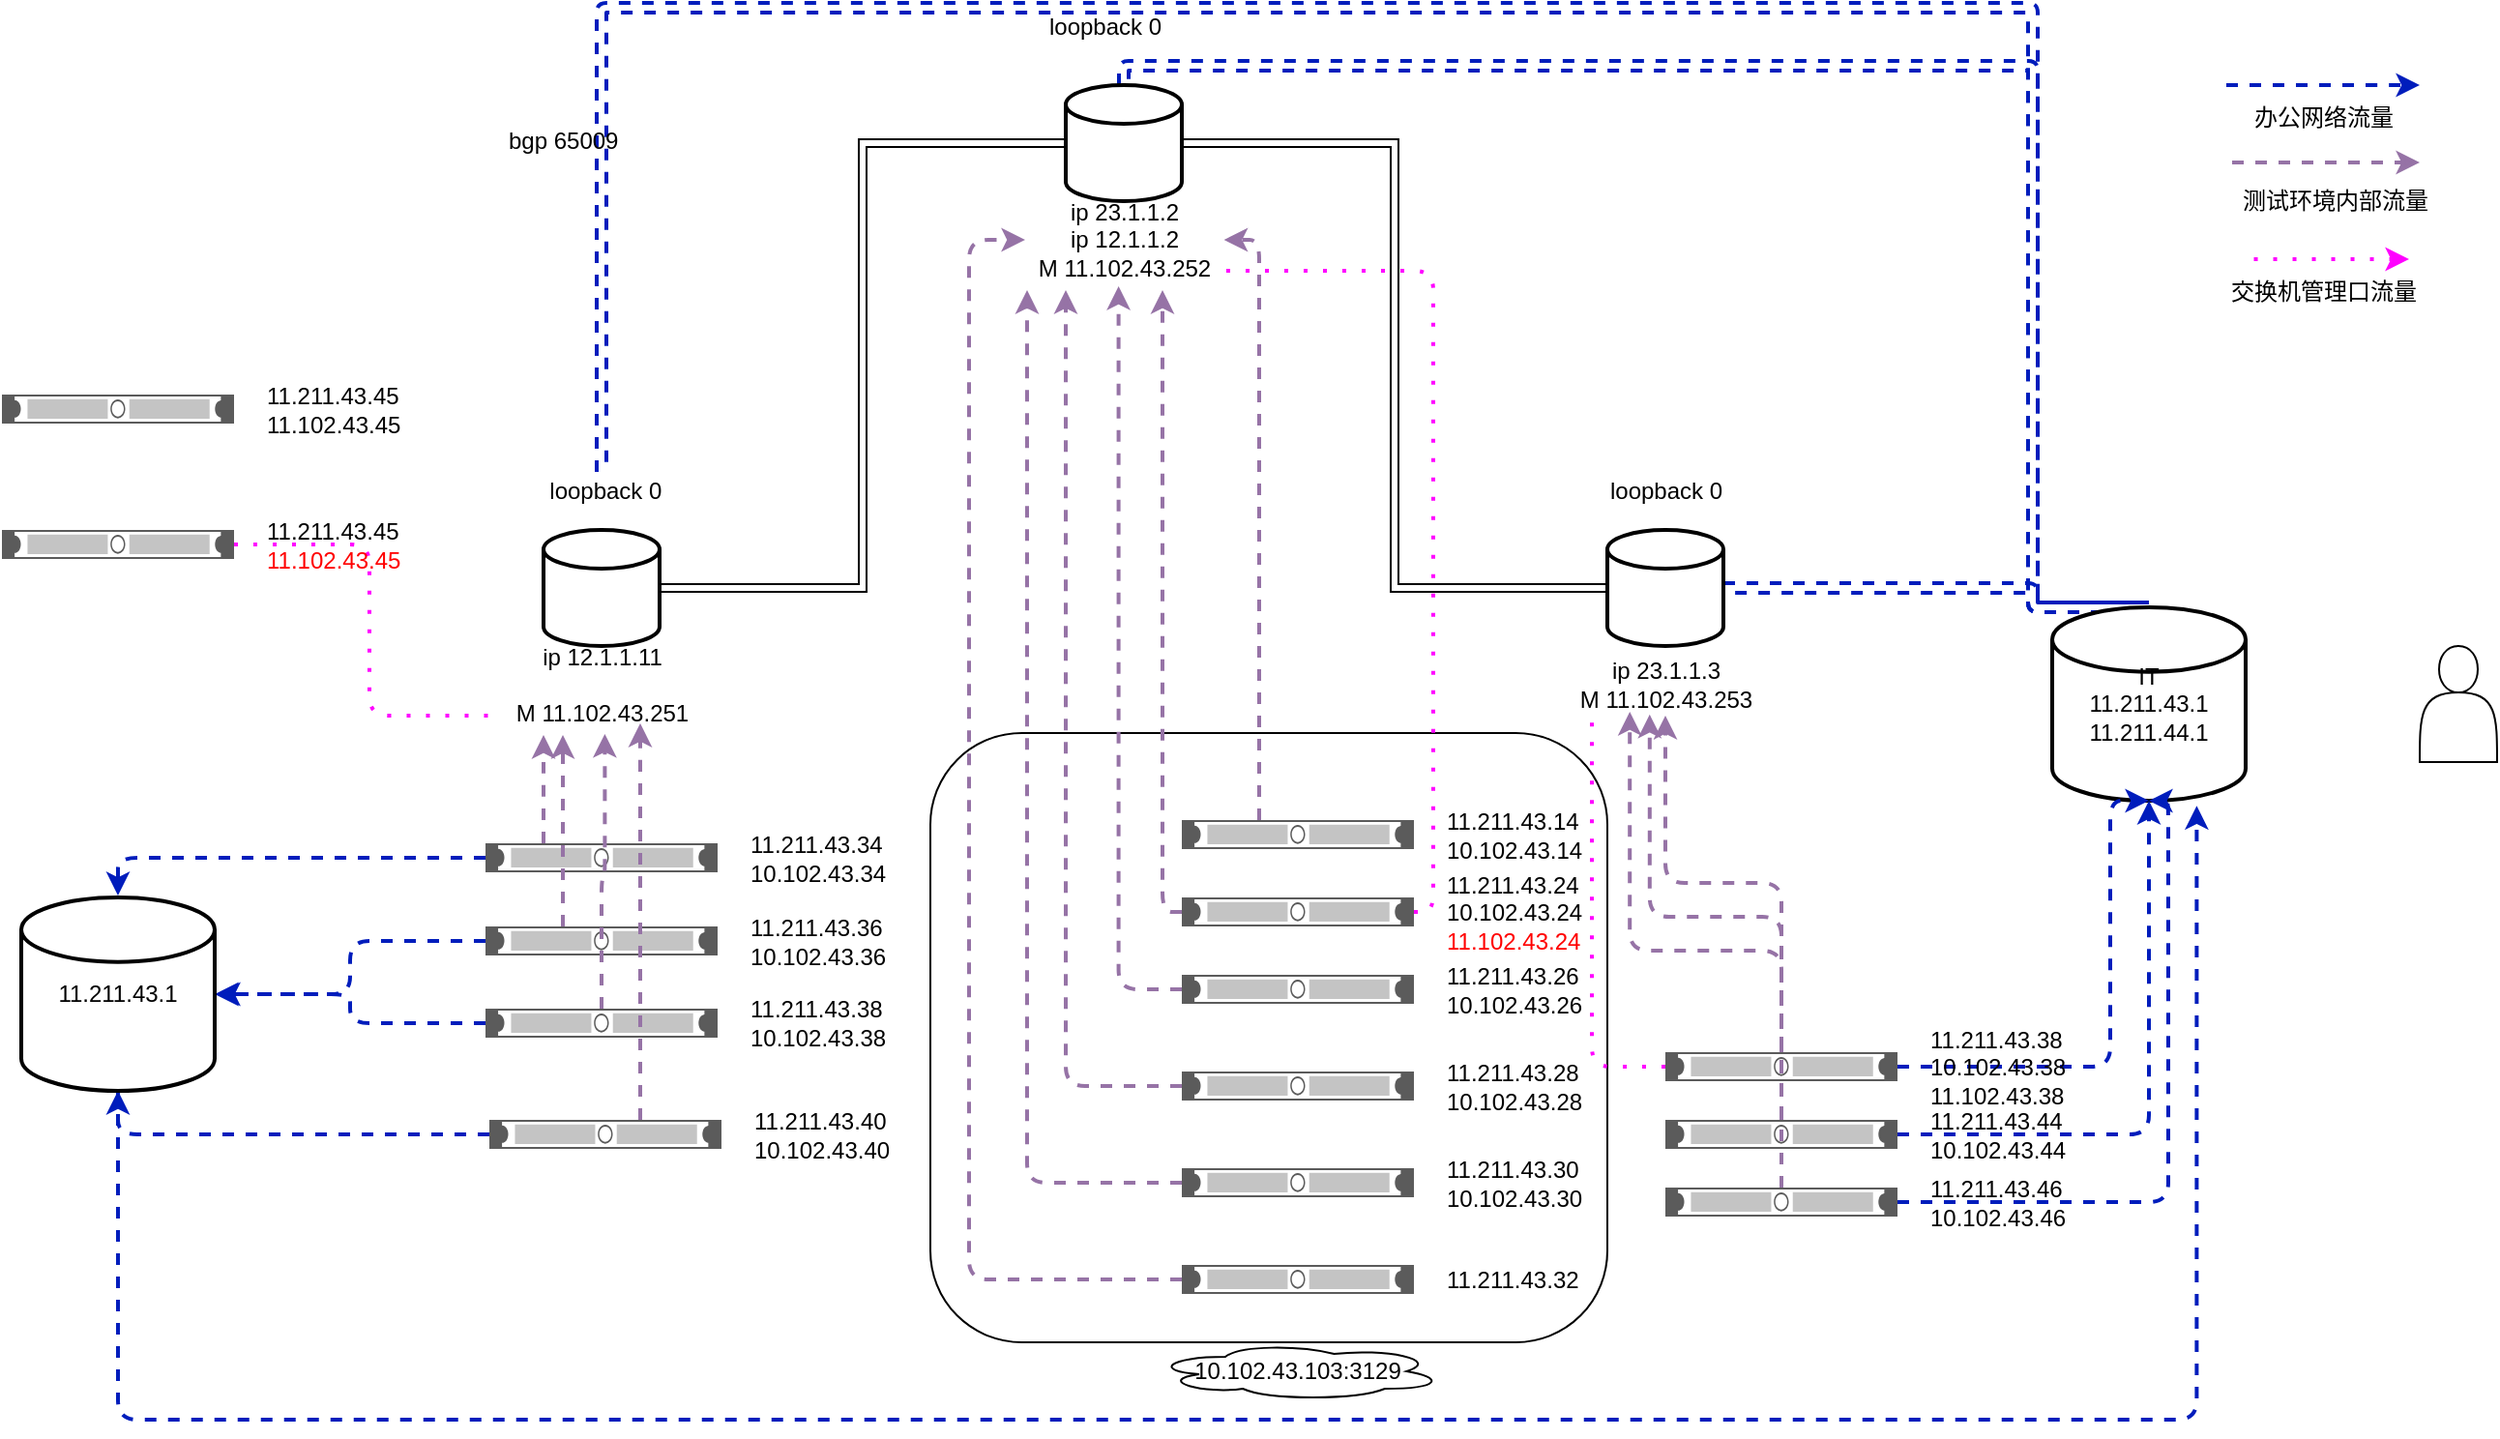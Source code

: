 <mxfile version="21.3.5" type="github">
  <diagram name="第 1 页" id="9aHCCp_8_DTQEIs7cipp">
    <mxGraphModel dx="1838" dy="667" grid="1" gridSize="10" guides="1" tooltips="1" connect="1" arrows="1" fold="1" page="1" pageScale="1" pageWidth="827" pageHeight="1169" math="0" shadow="0">
      <root>
        <mxCell id="0" />
        <mxCell id="1" parent="0" />
        <mxCell id="emvowC-408V03s_C5jAY-67" value="Event&#xa;Sub-Process" style="shape=ext;rounded=1;html=1;whiteSpace=wrap;textOpacity=0;labelBackgroundColor=none;fillColor=none;" vertex="1" parent="1">
          <mxGeometry x="60" y="415" width="350" height="315" as="geometry" />
        </mxCell>
        <mxCell id="emvowC-408V03s_C5jAY-68" style="edgeStyle=orthogonalEdgeStyle;orthogonalLoop=1;jettySize=auto;html=1;entryX=1.01;entryY=0.82;entryDx=0;entryDy=0;entryPerimeter=0;rounded=1;dashed=1;dashPattern=1 4;strokeWidth=2;startArrow=none;startFill=0;endArrow=none;endFill=0;strokeColor=#FF00FF;" edge="1" parent="1" source="emvowC-408V03s_C5jAY-87" target="emvowC-408V03s_C5jAY-80">
          <mxGeometry relative="1" as="geometry">
            <Array as="points">
              <mxPoint x="320" y="508" />
              <mxPoint x="320" y="176" />
            </Array>
          </mxGeometry>
        </mxCell>
        <mxCell id="emvowC-408V03s_C5jAY-69" style="edgeStyle=orthogonalEdgeStyle;rounded=1;orthogonalLoop=1;jettySize=auto;html=1;entryX=0.5;entryY=0;entryDx=0;entryDy=0;entryPerimeter=0;dashed=1;targetPerimeterSpacing=1;strokeWidth=2;fillColor=#0050ef;strokeColor=#001DBC;shape=link;" edge="1" parent="1" source="emvowC-408V03s_C5jAY-70" target="emvowC-408V03s_C5jAY-96">
          <mxGeometry relative="1" as="geometry">
            <Array as="points">
              <mxPoint x="160" y="70" />
              <mxPoint x="630" y="70" />
            </Array>
          </mxGeometry>
        </mxCell>
        <mxCell id="emvowC-408V03s_C5jAY-70" value="" style="strokeWidth=2;html=1;shape=mxgraph.flowchart.database;whiteSpace=wrap;" vertex="1" parent="1">
          <mxGeometry x="130" y="80" width="60" height="60" as="geometry" />
        </mxCell>
        <mxCell id="emvowC-408V03s_C5jAY-71" style="edgeStyle=orthogonalEdgeStyle;rounded=0;orthogonalLoop=1;jettySize=auto;html=1;entryX=1;entryY=0.5;entryDx=0;entryDy=0;entryPerimeter=0;shape=link;" edge="1" parent="1" source="emvowC-408V03s_C5jAY-73" target="emvowC-408V03s_C5jAY-70">
          <mxGeometry relative="1" as="geometry" />
        </mxCell>
        <mxCell id="emvowC-408V03s_C5jAY-72" style="edgeStyle=orthogonalEdgeStyle;rounded=1;orthogonalLoop=1;jettySize=auto;html=1;entryX=0.5;entryY=0;entryDx=0;entryDy=0;entryPerimeter=0;dashed=1;targetPerimeterSpacing=1;strokeWidth=2;fillColor=#0050ef;strokeColor=#001DBC;shape=link;" edge="1" parent="1" source="emvowC-408V03s_C5jAY-73" target="emvowC-408V03s_C5jAY-96">
          <mxGeometry relative="1" as="geometry">
            <Array as="points">
              <mxPoint x="630" y="340" />
            </Array>
          </mxGeometry>
        </mxCell>
        <mxCell id="emvowC-408V03s_C5jAY-73" value="" style="strokeWidth=2;html=1;shape=mxgraph.flowchart.database;whiteSpace=wrap;" vertex="1" parent="1">
          <mxGeometry x="410" y="310" width="60" height="60" as="geometry" />
        </mxCell>
        <mxCell id="emvowC-408V03s_C5jAY-74" style="edgeStyle=orthogonalEdgeStyle;rounded=0;orthogonalLoop=1;jettySize=auto;html=1;entryX=0;entryY=0.5;entryDx=0;entryDy=0;entryPerimeter=0;shape=link;" edge="1" parent="1" source="emvowC-408V03s_C5jAY-75" target="emvowC-408V03s_C5jAY-70">
          <mxGeometry relative="1" as="geometry" />
        </mxCell>
        <mxCell id="emvowC-408V03s_C5jAY-75" value="" style="strokeWidth=2;html=1;shape=mxgraph.flowchart.database;whiteSpace=wrap;" vertex="1" parent="1">
          <mxGeometry x="-140" y="310" width="60" height="60" as="geometry" />
        </mxCell>
        <mxCell id="emvowC-408V03s_C5jAY-76" style="edgeStyle=orthogonalEdgeStyle;rounded=1;orthogonalLoop=1;jettySize=auto;html=1;entryX=0.5;entryY=0;entryDx=0;entryDy=0;entryPerimeter=0;dashed=1;targetPerimeterSpacing=1;strokeWidth=2;fillColor=#0050ef;strokeColor=#001DBC;shape=link;" edge="1" parent="1" source="emvowC-408V03s_C5jAY-77" target="emvowC-408V03s_C5jAY-96">
          <mxGeometry relative="1" as="geometry">
            <Array as="points">
              <mxPoint x="-110" y="40" />
              <mxPoint x="630" y="40" />
            </Array>
          </mxGeometry>
        </mxCell>
        <mxCell id="emvowC-408V03s_C5jAY-77" value="&amp;nbsp;loopback 0" style="text;html=1;align=center;verticalAlign=middle;resizable=0;points=[];autosize=1;" vertex="1" parent="1">
          <mxGeometry x="-150" y="280" width="80" height="20" as="geometry" />
        </mxCell>
        <mxCell id="emvowC-408V03s_C5jAY-78" value="loopback 0" style="text;html=1;align=center;verticalAlign=middle;resizable=0;points=[];autosize=1;" vertex="1" parent="1">
          <mxGeometry x="115" y="40" width="70" height="20" as="geometry" />
        </mxCell>
        <mxCell id="emvowC-408V03s_C5jAY-79" value="loopback 0" style="text;html=1;align=center;verticalAlign=middle;resizable=0;points=[];autosize=1;" vertex="1" parent="1">
          <mxGeometry x="405" y="280" width="70" height="20" as="geometry" />
        </mxCell>
        <mxCell id="emvowC-408V03s_C5jAY-80" value="ip&amp;nbsp;23.1.1.2&lt;br&gt;ip 12.1.1.2&lt;br&gt;M&amp;nbsp;11.102.43.252" style="text;html=1;align=center;verticalAlign=middle;resizable=0;points=[];autosize=1;" vertex="1" parent="1">
          <mxGeometry x="110" y="135" width="100" height="50" as="geometry" />
        </mxCell>
        <mxCell id="emvowC-408V03s_C5jAY-81" value="ip&amp;nbsp;23.1.1.3&lt;br&gt;M&amp;nbsp;11.102.43.253" style="text;html=1;align=center;verticalAlign=middle;resizable=0;points=[];autosize=1;" vertex="1" parent="1">
          <mxGeometry x="390" y="375" width="100" height="30" as="geometry" />
        </mxCell>
        <mxCell id="emvowC-408V03s_C5jAY-82" value="ip 12.1.1.11&lt;br&gt;&lt;br&gt;M&amp;nbsp;11.102.43.251" style="text;html=1;align=center;verticalAlign=middle;resizable=0;points=[];autosize=1;" vertex="1" parent="1">
          <mxGeometry x="-160" y="365" width="100" height="50" as="geometry" />
        </mxCell>
        <mxCell id="emvowC-408V03s_C5jAY-83" value="bgp 65009" style="text;html=1;" vertex="1" parent="1">
          <mxGeometry x="-160" y="95" width="80" height="30" as="geometry" />
        </mxCell>
        <mxCell id="emvowC-408V03s_C5jAY-84" style="edgeStyle=orthogonalEdgeStyle;rounded=1;orthogonalLoop=1;jettySize=auto;html=1;entryX=1.018;entryY=0.5;entryDx=0;entryDy=0;entryPerimeter=0;fillColor=#e1d5e7;strokeColor=#9673a6;strokeWidth=2;dashed=1;targetPerimeterSpacing=1;" edge="1" parent="1" source="emvowC-408V03s_C5jAY-85" target="emvowC-408V03s_C5jAY-80">
          <mxGeometry relative="1" as="geometry">
            <mxPoint x="160" y="190" as="targetPoint" />
            <Array as="points">
              <mxPoint x="230" y="160" />
            </Array>
          </mxGeometry>
        </mxCell>
        <mxCell id="emvowC-408V03s_C5jAY-85" value="11.211.43.14&lt;br&gt;10.102.43.14" style="strokeColor=#666666;html=1;labelPosition=right;align=left;spacingLeft=15;shadow=0;dashed=0;outlineConnect=0;shape=mxgraph.rack.general.1u_rack_server;" vertex="1" parent="1">
          <mxGeometry x="190" y="460" width="120" height="15" as="geometry" />
        </mxCell>
        <mxCell id="emvowC-408V03s_C5jAY-86" style="edgeStyle=orthogonalEdgeStyle;rounded=1;orthogonalLoop=1;jettySize=auto;html=1;fillColor=#e1d5e7;strokeColor=#9673a6;strokeWidth=2;dashed=1;targetPerimeterSpacing=1;" edge="1" parent="1" source="emvowC-408V03s_C5jAY-87" target="emvowC-408V03s_C5jAY-80">
          <mxGeometry relative="1" as="geometry">
            <Array as="points">
              <mxPoint x="180" y="508" />
            </Array>
          </mxGeometry>
        </mxCell>
        <mxCell id="emvowC-408V03s_C5jAY-87" value="11.211.43.24&lt;br&gt;10.102.43.24&lt;br&gt;&lt;font color=&quot;#ff0000&quot;&gt;11.102.43.24&lt;/font&gt;" style="strokeColor=#666666;html=1;labelPosition=right;align=left;spacingLeft=15;shadow=0;dashed=0;outlineConnect=0;shape=mxgraph.rack.general.1u_rack_server;" vertex="1" parent="1">
          <mxGeometry x="190" y="500" width="120" height="15" as="geometry" />
        </mxCell>
        <mxCell id="emvowC-408V03s_C5jAY-88" style="edgeStyle=orthogonalEdgeStyle;rounded=1;orthogonalLoop=1;jettySize=auto;html=1;entryX=0.473;entryY=0.98;entryDx=0;entryDy=0;entryPerimeter=0;fillColor=#e1d5e7;strokeColor=#9673a6;strokeWidth=2;dashed=1;targetPerimeterSpacing=1;" edge="1" parent="1" source="emvowC-408V03s_C5jAY-89" target="emvowC-408V03s_C5jAY-80">
          <mxGeometry relative="1" as="geometry">
            <Array as="points">
              <mxPoint x="157" y="548" />
            </Array>
          </mxGeometry>
        </mxCell>
        <mxCell id="emvowC-408V03s_C5jAY-89" value="11.211.43.26&lt;br&gt;10.102.43.26" style="strokeColor=#666666;html=1;labelPosition=right;align=left;spacingLeft=15;shadow=0;dashed=0;outlineConnect=0;shape=mxgraph.rack.general.1u_rack_server;" vertex="1" parent="1">
          <mxGeometry x="190" y="540" width="120" height="15" as="geometry" />
        </mxCell>
        <mxCell id="emvowC-408V03s_C5jAY-90" style="edgeStyle=orthogonalEdgeStyle;rounded=1;orthogonalLoop=1;jettySize=auto;html=1;fillColor=#e1d5e7;strokeColor=#9673a6;strokeWidth=2;dashed=1;targetPerimeterSpacing=1;" edge="1" parent="1" source="emvowC-408V03s_C5jAY-91" target="emvowC-408V03s_C5jAY-80">
          <mxGeometry relative="1" as="geometry">
            <Array as="points">
              <mxPoint x="130" y="598" />
            </Array>
          </mxGeometry>
        </mxCell>
        <mxCell id="emvowC-408V03s_C5jAY-91" value="11.211.43.28&lt;br&gt;10.102.43.28" style="strokeColor=#666666;html=1;labelPosition=right;align=left;spacingLeft=15;shadow=0;dashed=0;outlineConnect=0;shape=mxgraph.rack.general.1u_rack_server;" vertex="1" parent="1">
          <mxGeometry x="190" y="590" width="120" height="15" as="geometry" />
        </mxCell>
        <mxCell id="emvowC-408V03s_C5jAY-92" style="edgeStyle=orthogonalEdgeStyle;rounded=1;orthogonalLoop=1;jettySize=auto;html=1;fillColor=#e1d5e7;strokeColor=#9673a6;strokeWidth=2;dashed=1;targetPerimeterSpacing=1;" edge="1" parent="1" source="emvowC-408V03s_C5jAY-93" target="emvowC-408V03s_C5jAY-80">
          <mxGeometry relative="1" as="geometry">
            <Array as="points">
              <mxPoint x="110" y="648" />
            </Array>
          </mxGeometry>
        </mxCell>
        <mxCell id="emvowC-408V03s_C5jAY-93" value="11.211.43.30&lt;br&gt;10.102.43.30" style="strokeColor=#666666;html=1;labelPosition=right;align=left;spacingLeft=15;shadow=0;dashed=0;outlineConnect=0;shape=mxgraph.rack.general.1u_rack_server;" vertex="1" parent="1">
          <mxGeometry x="190" y="640" width="120" height="15" as="geometry" />
        </mxCell>
        <mxCell id="emvowC-408V03s_C5jAY-94" style="edgeStyle=orthogonalEdgeStyle;rounded=1;orthogonalLoop=1;jettySize=auto;html=1;fillColor=#e1d5e7;strokeColor=#9673a6;strokeWidth=2;dashed=1;targetPerimeterSpacing=1;" edge="1" parent="1" source="emvowC-408V03s_C5jAY-95" target="emvowC-408V03s_C5jAY-80">
          <mxGeometry relative="1" as="geometry">
            <Array as="points">
              <mxPoint x="80" y="698" />
              <mxPoint x="80" y="160" />
            </Array>
          </mxGeometry>
        </mxCell>
        <mxCell id="emvowC-408V03s_C5jAY-95" value="11.211.43.32" style="strokeColor=#666666;html=1;labelPosition=right;align=left;spacingLeft=15;shadow=0;dashed=0;outlineConnect=0;shape=mxgraph.rack.general.1u_rack_server;" vertex="1" parent="1">
          <mxGeometry x="190" y="690" width="120" height="15" as="geometry" />
        </mxCell>
        <mxCell id="emvowC-408V03s_C5jAY-96" value="IT&lt;br&gt;11.211.43.1&lt;br&gt;11.211.44.1" style="strokeWidth=2;html=1;shape=mxgraph.flowchart.database;whiteSpace=wrap;" vertex="1" parent="1">
          <mxGeometry x="640" y="350" width="100" height="100" as="geometry" />
        </mxCell>
        <mxCell id="emvowC-408V03s_C5jAY-97" value="" style="shape=actor;whiteSpace=wrap;html=1;" vertex="1" parent="1">
          <mxGeometry x="830" y="370" width="40" height="60" as="geometry" />
        </mxCell>
        <mxCell id="emvowC-408V03s_C5jAY-98" style="edgeStyle=orthogonalEdgeStyle;rounded=1;orthogonalLoop=1;jettySize=auto;html=1;fillColor=#0050ef;strokeColor=#001DBC;dashed=1;strokeWidth=2;targetPerimeterSpacing=1;" edge="1" parent="1" source="emvowC-408V03s_C5jAY-100" target="emvowC-408V03s_C5jAY-121">
          <mxGeometry relative="1" as="geometry" />
        </mxCell>
        <mxCell id="emvowC-408V03s_C5jAY-99" style="edgeStyle=orthogonalEdgeStyle;rounded=1;orthogonalLoop=1;jettySize=auto;html=1;fillColor=#e1d5e7;strokeColor=#9673a6;dashed=1;strokeWidth=2;targetPerimeterSpacing=1;" edge="1" parent="1" source="emvowC-408V03s_C5jAY-100" target="emvowC-408V03s_C5jAY-82">
          <mxGeometry relative="1" as="geometry">
            <Array as="points">
              <mxPoint x="-140" y="440" />
              <mxPoint x="-140" y="440" />
            </Array>
          </mxGeometry>
        </mxCell>
        <mxCell id="emvowC-408V03s_C5jAY-100" value="11.211.43.34&lt;br&gt;10.102.43.34" style="strokeColor=#666666;html=1;labelPosition=right;align=left;spacingLeft=15;shadow=0;dashed=0;outlineConnect=0;shape=mxgraph.rack.general.1u_rack_server;" vertex="1" parent="1">
          <mxGeometry x="-170" y="472" width="120" height="15" as="geometry" />
        </mxCell>
        <mxCell id="emvowC-408V03s_C5jAY-101" style="edgeStyle=orthogonalEdgeStyle;rounded=1;orthogonalLoop=1;jettySize=auto;html=1;fillColor=#0050ef;strokeColor=#001DBC;dashed=1;strokeWidth=2;targetPerimeterSpacing=1;" edge="1" parent="1" source="emvowC-408V03s_C5jAY-104">
          <mxGeometry relative="1" as="geometry">
            <mxPoint x="690" y="450" as="targetPoint" />
            <Array as="points">
              <mxPoint x="670" y="588" />
              <mxPoint x="670" y="450" />
            </Array>
          </mxGeometry>
        </mxCell>
        <mxCell id="emvowC-408V03s_C5jAY-102" style="edgeStyle=orthogonalEdgeStyle;rounded=1;orthogonalLoop=1;jettySize=auto;html=1;dashed=1;strokeColor=#9673a6;strokeWidth=2;fillColor=#e1d5e7;targetPerimeterSpacing=1;" edge="1" parent="1" source="emvowC-408V03s_C5jAY-104" target="emvowC-408V03s_C5jAY-81">
          <mxGeometry relative="1" as="geometry" />
        </mxCell>
        <mxCell id="emvowC-408V03s_C5jAY-103" style="edgeStyle=orthogonalEdgeStyle;orthogonalLoop=1;jettySize=auto;html=1;entryX=0.12;entryY=1.1;entryDx=0;entryDy=0;entryPerimeter=0;rounded=1;dashed=1;dashPattern=1 4;strokeWidth=2;startArrow=none;startFill=0;endArrow=none;endFill=0;strokeColor=#FF00FF;" edge="1" parent="1" source="emvowC-408V03s_C5jAY-104" target="emvowC-408V03s_C5jAY-81">
          <mxGeometry relative="1" as="geometry">
            <Array as="points">
              <mxPoint x="402" y="588" />
            </Array>
          </mxGeometry>
        </mxCell>
        <mxCell id="emvowC-408V03s_C5jAY-104" value="11.211.43.38&lt;br&gt;10.102.43.38&lt;br&gt;11.102.43.38" style="strokeColor=#666666;html=1;labelPosition=right;align=left;spacingLeft=15;shadow=0;dashed=0;outlineConnect=0;shape=mxgraph.rack.general.1u_rack_server;" vertex="1" parent="1">
          <mxGeometry x="440" y="580" width="120" height="15" as="geometry" />
        </mxCell>
        <mxCell id="emvowC-408V03s_C5jAY-105" style="edgeStyle=orthogonalEdgeStyle;rounded=1;orthogonalLoop=1;jettySize=auto;html=1;fillColor=#0050ef;strokeColor=#001DBC;dashed=1;strokeWidth=2;targetPerimeterSpacing=1;" edge="1" parent="1" source="emvowC-408V03s_C5jAY-107" target="emvowC-408V03s_C5jAY-121">
          <mxGeometry relative="1" as="geometry" />
        </mxCell>
        <mxCell id="emvowC-408V03s_C5jAY-106" style="edgeStyle=orthogonalEdgeStyle;rounded=1;orthogonalLoop=1;jettySize=auto;html=1;fillColor=#e1d5e7;strokeColor=#9673a6;dashed=1;strokeWidth=2;targetPerimeterSpacing=1;" edge="1" parent="1" source="emvowC-408V03s_C5jAY-107" target="emvowC-408V03s_C5jAY-82">
          <mxGeometry relative="1" as="geometry">
            <Array as="points">
              <mxPoint x="-130" y="460" />
              <mxPoint x="-130" y="460" />
            </Array>
          </mxGeometry>
        </mxCell>
        <mxCell id="emvowC-408V03s_C5jAY-107" value="11.211.43.36&lt;br&gt;10.102.43.36" style="strokeColor=#666666;html=1;labelPosition=right;align=left;spacingLeft=15;shadow=0;dashed=0;outlineConnect=0;shape=mxgraph.rack.general.1u_rack_server;" vertex="1" parent="1">
          <mxGeometry x="-170" y="515" width="120" height="15" as="geometry" />
        </mxCell>
        <mxCell id="emvowC-408V03s_C5jAY-108" style="edgeStyle=orthogonalEdgeStyle;rounded=1;orthogonalLoop=1;jettySize=auto;html=1;entryX=1;entryY=0.5;entryDx=0;entryDy=0;entryPerimeter=0;fillColor=#0050ef;strokeColor=#001DBC;dashed=1;strokeWidth=2;targetPerimeterSpacing=1;" edge="1" parent="1" source="emvowC-408V03s_C5jAY-110" target="emvowC-408V03s_C5jAY-121">
          <mxGeometry relative="1" as="geometry" />
        </mxCell>
        <mxCell id="emvowC-408V03s_C5jAY-109" style="edgeStyle=orthogonalEdgeStyle;rounded=1;orthogonalLoop=1;jettySize=auto;html=1;entryX=0.517;entryY=1.009;entryDx=0;entryDy=0;entryPerimeter=0;fillColor=#e1d5e7;strokeColor=#9673a6;dashed=1;strokeWidth=2;targetPerimeterSpacing=1;" edge="1" parent="1" source="emvowC-408V03s_C5jAY-110" target="emvowC-408V03s_C5jAY-82">
          <mxGeometry relative="1" as="geometry">
            <Array as="points">
              <mxPoint x="-110" y="490" />
              <mxPoint x="-108" y="490" />
            </Array>
          </mxGeometry>
        </mxCell>
        <mxCell id="emvowC-408V03s_C5jAY-110" value="11.211.43.38&lt;br&gt;10.102.43.38" style="strokeColor=#666666;html=1;labelPosition=right;align=left;spacingLeft=15;shadow=0;dashed=0;outlineConnect=0;shape=mxgraph.rack.general.1u_rack_server;" vertex="1" parent="1">
          <mxGeometry x="-170" y="557.5" width="120" height="15" as="geometry" />
        </mxCell>
        <mxCell id="emvowC-408V03s_C5jAY-111" style="edgeStyle=orthogonalEdgeStyle;rounded=1;orthogonalLoop=1;jettySize=auto;html=1;entryX=0.5;entryY=1;entryDx=0;entryDy=0;entryPerimeter=0;fillColor=#0050ef;strokeColor=#001DBC;dashed=1;strokeWidth=2;targetPerimeterSpacing=1;" edge="1" parent="1" source="emvowC-408V03s_C5jAY-113" target="emvowC-408V03s_C5jAY-121">
          <mxGeometry relative="1" as="geometry" />
        </mxCell>
        <mxCell id="emvowC-408V03s_C5jAY-112" style="edgeStyle=orthogonalEdgeStyle;rounded=1;orthogonalLoop=1;jettySize=auto;html=1;fillColor=#e1d5e7;strokeColor=#9673a6;dashed=1;strokeWidth=2;targetPerimeterSpacing=1;" edge="1" parent="1" source="emvowC-408V03s_C5jAY-113">
          <mxGeometry relative="1" as="geometry">
            <mxPoint x="-90" y="410" as="targetPoint" />
            <Array as="points">
              <mxPoint x="-90" y="420" />
            </Array>
          </mxGeometry>
        </mxCell>
        <mxCell id="emvowC-408V03s_C5jAY-113" value="11.211.43.40&lt;br&gt;10.102.43.40" style="strokeColor=#666666;html=1;labelPosition=right;align=left;spacingLeft=15;shadow=0;dashed=0;outlineConnect=0;shape=mxgraph.rack.general.1u_rack_server;" vertex="1" parent="1">
          <mxGeometry x="-168" y="615" width="120" height="15" as="geometry" />
        </mxCell>
        <mxCell id="emvowC-408V03s_C5jAY-114" style="edgeStyle=orthogonalEdgeStyle;rounded=1;orthogonalLoop=1;jettySize=auto;html=1;entryX=0.5;entryY=1;entryDx=0;entryDy=0;entryPerimeter=0;fillColor=#0050ef;strokeColor=#001DBC;dashed=1;strokeWidth=2;targetPerimeterSpacing=1;" edge="1" parent="1" source="emvowC-408V03s_C5jAY-116" target="emvowC-408V03s_C5jAY-96">
          <mxGeometry relative="1" as="geometry">
            <mxPoint x="680" y="510" as="targetPoint" />
            <Array as="points">
              <mxPoint x="690" y="623" />
            </Array>
          </mxGeometry>
        </mxCell>
        <mxCell id="emvowC-408V03s_C5jAY-115" style="edgeStyle=orthogonalEdgeStyle;rounded=1;orthogonalLoop=1;jettySize=auto;html=1;entryX=0.419;entryY=1.014;entryDx=0;entryDy=0;entryPerimeter=0;dashed=1;strokeColor=#9673a6;strokeWidth=2;fillColor=#e1d5e7;targetPerimeterSpacing=1;" edge="1" parent="1" source="emvowC-408V03s_C5jAY-116" target="emvowC-408V03s_C5jAY-81">
          <mxGeometry relative="1" as="geometry" />
        </mxCell>
        <mxCell id="emvowC-408V03s_C5jAY-116" value="11.211.43.44&lt;br&gt;10.102.43.44" style="strokeColor=#666666;html=1;labelPosition=right;align=left;spacingLeft=15;shadow=0;dashed=0;outlineConnect=0;shape=mxgraph.rack.general.1u_rack_server;" vertex="1" parent="1">
          <mxGeometry x="440" y="615" width="120" height="15" as="geometry" />
        </mxCell>
        <mxCell id="emvowC-408V03s_C5jAY-117" style="edgeStyle=orthogonalEdgeStyle;rounded=1;orthogonalLoop=1;jettySize=auto;html=1;entryX=0.5;entryY=1;entryDx=0;entryDy=0;entryPerimeter=0;fillColor=#0050ef;strokeColor=#001DBC;dashed=1;strokeWidth=2;targetPerimeterSpacing=1;" edge="1" parent="1" source="emvowC-408V03s_C5jAY-119" target="emvowC-408V03s_C5jAY-96">
          <mxGeometry relative="1" as="geometry">
            <Array as="points">
              <mxPoint x="700" y="658" />
              <mxPoint x="700" y="450" />
            </Array>
          </mxGeometry>
        </mxCell>
        <mxCell id="emvowC-408V03s_C5jAY-118" style="edgeStyle=orthogonalEdgeStyle;rounded=1;orthogonalLoop=1;jettySize=auto;html=1;entryX=0.316;entryY=0.967;entryDx=0;entryDy=0;entryPerimeter=0;dashed=1;strokeColor=#9673a6;strokeWidth=2;fillColor=#e1d5e7;targetPerimeterSpacing=1;" edge="1" parent="1" source="emvowC-408V03s_C5jAY-119" target="emvowC-408V03s_C5jAY-81">
          <mxGeometry relative="1" as="geometry" />
        </mxCell>
        <mxCell id="emvowC-408V03s_C5jAY-119" value="11.211.43.46&lt;br&gt;10.102.43.46" style="strokeColor=#666666;html=1;labelPosition=right;align=left;spacingLeft=15;shadow=0;dashed=0;outlineConnect=0;shape=mxgraph.rack.general.1u_rack_server;" vertex="1" parent="1">
          <mxGeometry x="440" y="650" width="120" height="15" as="geometry" />
        </mxCell>
        <mxCell id="emvowC-408V03s_C5jAY-120" style="edgeStyle=orthogonalEdgeStyle;rounded=1;orthogonalLoop=1;jettySize=auto;html=1;entryX=0.747;entryY=1.026;entryDx=0;entryDy=0;entryPerimeter=0;dashed=1;strokeColor=#001DBC;strokeWidth=2;fillColor=#0050ef;targetPerimeterSpacing=1;" edge="1" parent="1" source="emvowC-408V03s_C5jAY-121" target="emvowC-408V03s_C5jAY-96">
          <mxGeometry relative="1" as="geometry">
            <Array as="points">
              <mxPoint x="-360" y="770" />
              <mxPoint x="715" y="770" />
            </Array>
          </mxGeometry>
        </mxCell>
        <mxCell id="emvowC-408V03s_C5jAY-121" value="11.211.43.1" style="strokeWidth=2;html=1;shape=mxgraph.flowchart.database;whiteSpace=wrap;" vertex="1" parent="1">
          <mxGeometry x="-410" y="500" width="100" height="100" as="geometry" />
        </mxCell>
        <mxCell id="emvowC-408V03s_C5jAY-122" style="edgeStyle=orthogonalEdgeStyle;rounded=1;orthogonalLoop=1;jettySize=auto;html=1;dashed=1;strokeColor=#001DBC;strokeWidth=2;fillColor=#0050ef;targetPerimeterSpacing=1;" edge="1" parent="1">
          <mxGeometry relative="1" as="geometry">
            <mxPoint x="730" y="80" as="sourcePoint" />
            <mxPoint x="830" y="80" as="targetPoint" />
            <Array as="points">
              <mxPoint x="815" y="80" />
            </Array>
          </mxGeometry>
        </mxCell>
        <mxCell id="emvowC-408V03s_C5jAY-123" style="edgeStyle=orthogonalEdgeStyle;rounded=1;orthogonalLoop=1;jettySize=auto;html=1;fillColor=#e1d5e7;strokeColor=#9673a6;strokeWidth=2;dashed=1;targetPerimeterSpacing=1;" edge="1" parent="1">
          <mxGeometry relative="1" as="geometry">
            <mxPoint x="830" y="120" as="targetPoint" />
            <Array as="points">
              <mxPoint x="733" y="120" />
            </Array>
            <mxPoint x="733" y="120" as="sourcePoint" />
          </mxGeometry>
        </mxCell>
        <mxCell id="emvowC-408V03s_C5jAY-124" value="测试环境内部流量" style="text;html=1;align=center;verticalAlign=middle;resizable=0;points=[];labelBackgroundColor=#ffffff;" vertex="1" connectable="0" parent="emvowC-408V03s_C5jAY-123">
          <mxGeometry x="0.096" y="-3" relative="1" as="geometry">
            <mxPoint y="17" as="offset" />
          </mxGeometry>
        </mxCell>
        <mxCell id="emvowC-408V03s_C5jAY-125" value="办公网络流量" style="text;html=1;align=center;verticalAlign=middle;resizable=0;points=[];labelBackgroundColor=#ffffff;" vertex="1" connectable="0" parent="1">
          <mxGeometry x="779.997" y="80" as="geometry">
            <mxPoint y="17" as="offset" />
          </mxGeometry>
        </mxCell>
        <mxCell id="emvowC-408V03s_C5jAY-126" style="edgeStyle=orthogonalEdgeStyle;orthogonalLoop=1;jettySize=auto;html=1;entryX=-0.01;entryY=0.82;entryDx=0;entryDy=0;entryPerimeter=0;rounded=1;dashed=1;dashPattern=1 4;strokeWidth=2;startArrow=none;startFill=0;endArrow=none;endFill=0;strokeColor=#FF00FF;" edge="1" parent="1" source="emvowC-408V03s_C5jAY-127" target="emvowC-408V03s_C5jAY-82">
          <mxGeometry relative="1" as="geometry" />
        </mxCell>
        <mxCell id="emvowC-408V03s_C5jAY-127" value="11.211.43.45&lt;br&gt;&lt;font color=&quot;#ff0000&quot;&gt;11.102.43.45&lt;/font&gt;" style="strokeColor=#666666;html=1;labelPosition=right;align=left;spacingLeft=15;shadow=0;dashed=0;outlineConnect=0;shape=mxgraph.rack.general.1u_rack_server;" vertex="1" parent="1">
          <mxGeometry x="-420" y="310" width="120" height="15" as="geometry" />
        </mxCell>
        <mxCell id="emvowC-408V03s_C5jAY-128" value="11.211.43.45&lt;br&gt;11.102.43.45" style="strokeColor=#666666;html=1;labelPosition=right;align=left;spacingLeft=15;shadow=0;dashed=0;outlineConnect=0;shape=mxgraph.rack.general.1u_rack_server;" vertex="1" parent="1">
          <mxGeometry x="-420" y="240" width="120" height="15" as="geometry" />
        </mxCell>
        <mxCell id="emvowC-408V03s_C5jAY-129" style="orthogonalLoop=1;jettySize=auto;html=1;entryX=1.01;entryY=0.82;entryDx=0;entryDy=0;entryPerimeter=0;rounded=1;dashed=1;dashPattern=1 4;strokeWidth=2;startArrow=classic;startFill=1;endArrow=none;endFill=0;strokeColor=#FF00FF;" edge="1" parent="1">
          <mxGeometry relative="1" as="geometry">
            <mxPoint x="824.5" y="170" as="sourcePoint" />
            <mxPoint x="740" y="170" as="targetPoint" />
          </mxGeometry>
        </mxCell>
        <mxCell id="emvowC-408V03s_C5jAY-130" value="交换机管理口流量" style="text;html=1;align=center;verticalAlign=middle;resizable=0;points=[];labelBackgroundColor=#ffffff;" vertex="1" connectable="0" parent="1">
          <mxGeometry x="780" y="170" as="geometry">
            <mxPoint y="17" as="offset" />
          </mxGeometry>
        </mxCell>
        <mxCell id="emvowC-408V03s_C5jAY-131" value="10.102.43.103:3129" style="ellipse;shape=cloud;whiteSpace=wrap;html=1;" vertex="1" parent="1">
          <mxGeometry x="175" y="730" width="150" height="30" as="geometry" />
        </mxCell>
      </root>
    </mxGraphModel>
  </diagram>
</mxfile>
